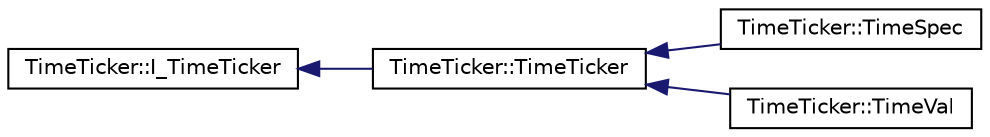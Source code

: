 digraph "Graphical Class Hierarchy"
{
 // INTERACTIVE_SVG=YES
 // LATEX_PDF_SIZE
  edge [fontname="Helvetica",fontsize="10",labelfontname="Helvetica",labelfontsize="10"];
  node [fontname="Helvetica",fontsize="10",shape=record];
  rankdir="LR";
  Node0 [label="TimeTicker::I_TimeTicker",height=0.2,width=0.4,color="black", fillcolor="white", style="filled",URL="$d4/d5b/classTimeTicker_1_1I__TimeTicker.html",tooltip=" "];
  Node0 -> Node1 [dir="back",color="midnightblue",fontsize="10",style="solid",fontname="Helvetica"];
  Node1 [label="TimeTicker::TimeTicker",height=0.2,width=0.4,color="black", fillcolor="white", style="filled",URL="$dd/d36/classTimeTicker_1_1TimeTicker.html",tooltip=" "];
  Node1 -> Node2 [dir="back",color="midnightblue",fontsize="10",style="solid",fontname="Helvetica"];
  Node2 [label="TimeTicker::TimeSpec",height=0.2,width=0.4,color="black", fillcolor="white", style="filled",URL="$df/daf/classTimeTicker_1_1TimeSpec.html",tooltip=" "];
  Node1 -> Node3 [dir="back",color="midnightblue",fontsize="10",style="solid",fontname="Helvetica"];
  Node3 [label="TimeTicker::TimeVal",height=0.2,width=0.4,color="black", fillcolor="white", style="filled",URL="$db/d63/classTimeTicker_1_1TimeVal.html",tooltip=" "];
}
